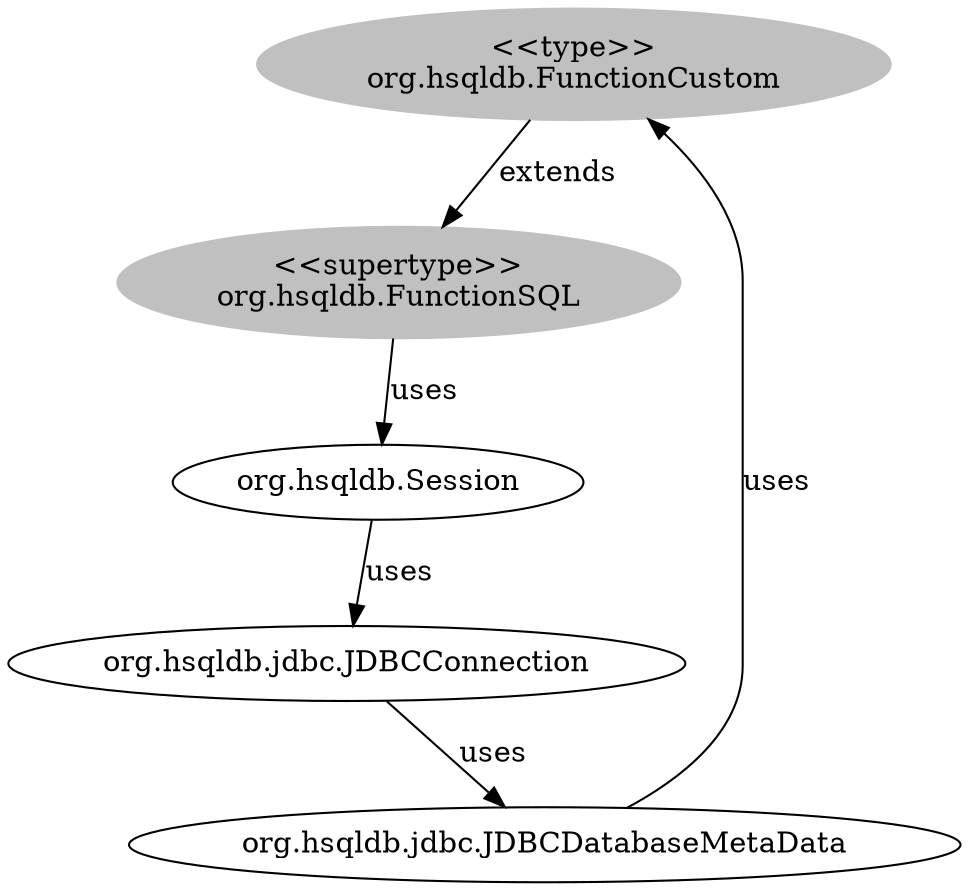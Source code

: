 digraph stk {
	org_hsqldb_FunctionCustom [label="<<type>>
org.hsqldb.FunctionCustom",style=filled,color="grey"];
	org_hsqldb_FunctionSQL [label="<<supertype>>
org.hsqldb.FunctionSQL",style=filled,color="grey"];
	org_hsqldb_Session [label="org.hsqldb.Session"];
	org_hsqldb_jdbc_JDBCConnection [label="org.hsqldb.jdbc.JDBCConnection"];
	org_hsqldb_jdbc_JDBCDatabaseMetaData [label="org.hsqldb.jdbc.JDBCDatabaseMetaData"];
	org_hsqldb_FunctionCustom -> org_hsqldb_FunctionSQL [label=extends];
	org_hsqldb_FunctionSQL -> org_hsqldb_Session [label=uses];
	org_hsqldb_Session -> org_hsqldb_jdbc_JDBCConnection [label=uses];
	org_hsqldb_jdbc_JDBCConnection -> org_hsqldb_jdbc_JDBCDatabaseMetaData [label=uses];
	org_hsqldb_jdbc_JDBCDatabaseMetaData -> org_hsqldb_FunctionCustom [label=uses];
}
